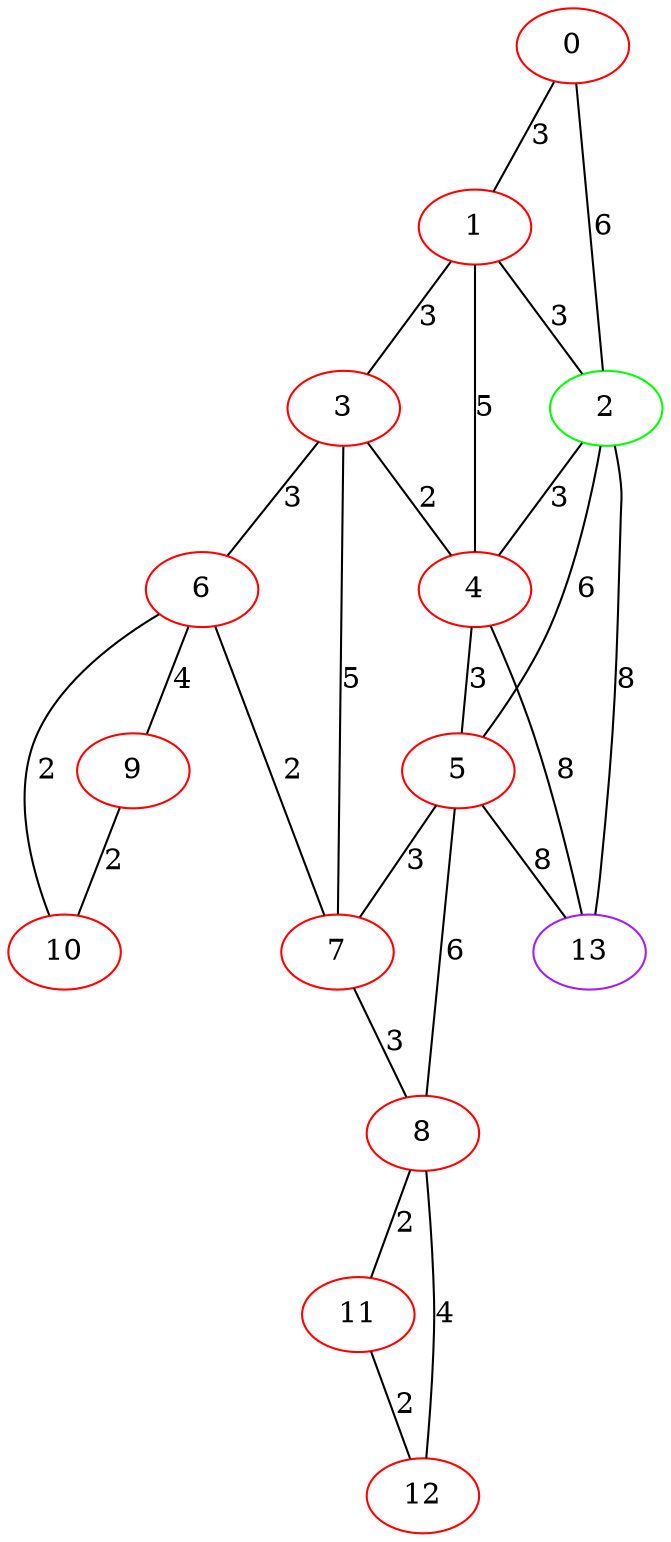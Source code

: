 graph "" {
0 [color=red, weight=1];
1 [color=red, weight=1];
2 [color=green, weight=2];
3 [color=red, weight=1];
4 [color=red, weight=1];
5 [color=red, weight=1];
6 [color=red, weight=1];
7 [color=red, weight=1];
8 [color=red, weight=1];
9 [color=red, weight=1];
10 [color=red, weight=1];
11 [color=red, weight=1];
12 [color=red, weight=1];
13 [color=purple, weight=4];
0 -- 1  [key=0, label=3];
0 -- 2  [key=0, label=6];
1 -- 2  [key=0, label=3];
1 -- 3  [key=0, label=3];
1 -- 4  [key=0, label=5];
2 -- 4  [key=0, label=3];
2 -- 5  [key=0, label=6];
2 -- 13  [key=0, label=8];
3 -- 4  [key=0, label=2];
3 -- 6  [key=0, label=3];
3 -- 7  [key=0, label=5];
4 -- 5  [key=0, label=3];
4 -- 13  [key=0, label=8];
5 -- 8  [key=0, label=6];
5 -- 13  [key=0, label=8];
5 -- 7  [key=0, label=3];
6 -- 9  [key=0, label=4];
6 -- 10  [key=0, label=2];
6 -- 7  [key=0, label=2];
7 -- 8  [key=0, label=3];
8 -- 11  [key=0, label=2];
8 -- 12  [key=0, label=4];
9 -- 10  [key=0, label=2];
11 -- 12  [key=0, label=2];
}
